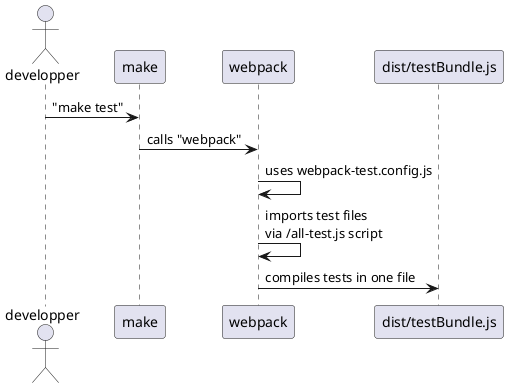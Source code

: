 @startuml
actor developper

developper -> make : "make test"
make -> webpack : calls "webpack"
webpack -> webpack : uses webpack-test.config.js
webpack -> webpack : imports test files\nvia /all-test.js script
webpack -> "dist/testBundle.js"  : compiles tests in one file
@enduml
